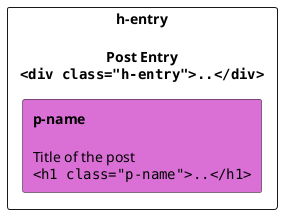 {
  "sha1": "ahn78u9u4hhwad06a1nk906n6o8vwvm",
  "insertion": {
    "when": "2024-05-30T20:48:21.878Z",
    "url": "http://forum.plantuml.net/7533/how-to-have-monospace-font-in-a-rectange",
    "user": "plantuml@gmail.com"
  }
}
@startuml
rectangle "**h-entry**\n\nPost Entry\n""<div class="h-entry">..</div>""" as he #white {
  rectangle "**p-name**\n\nTitle of the post\n""<h1 class="p-name">..</h1>""" as pn #orchid
}
@enduml

